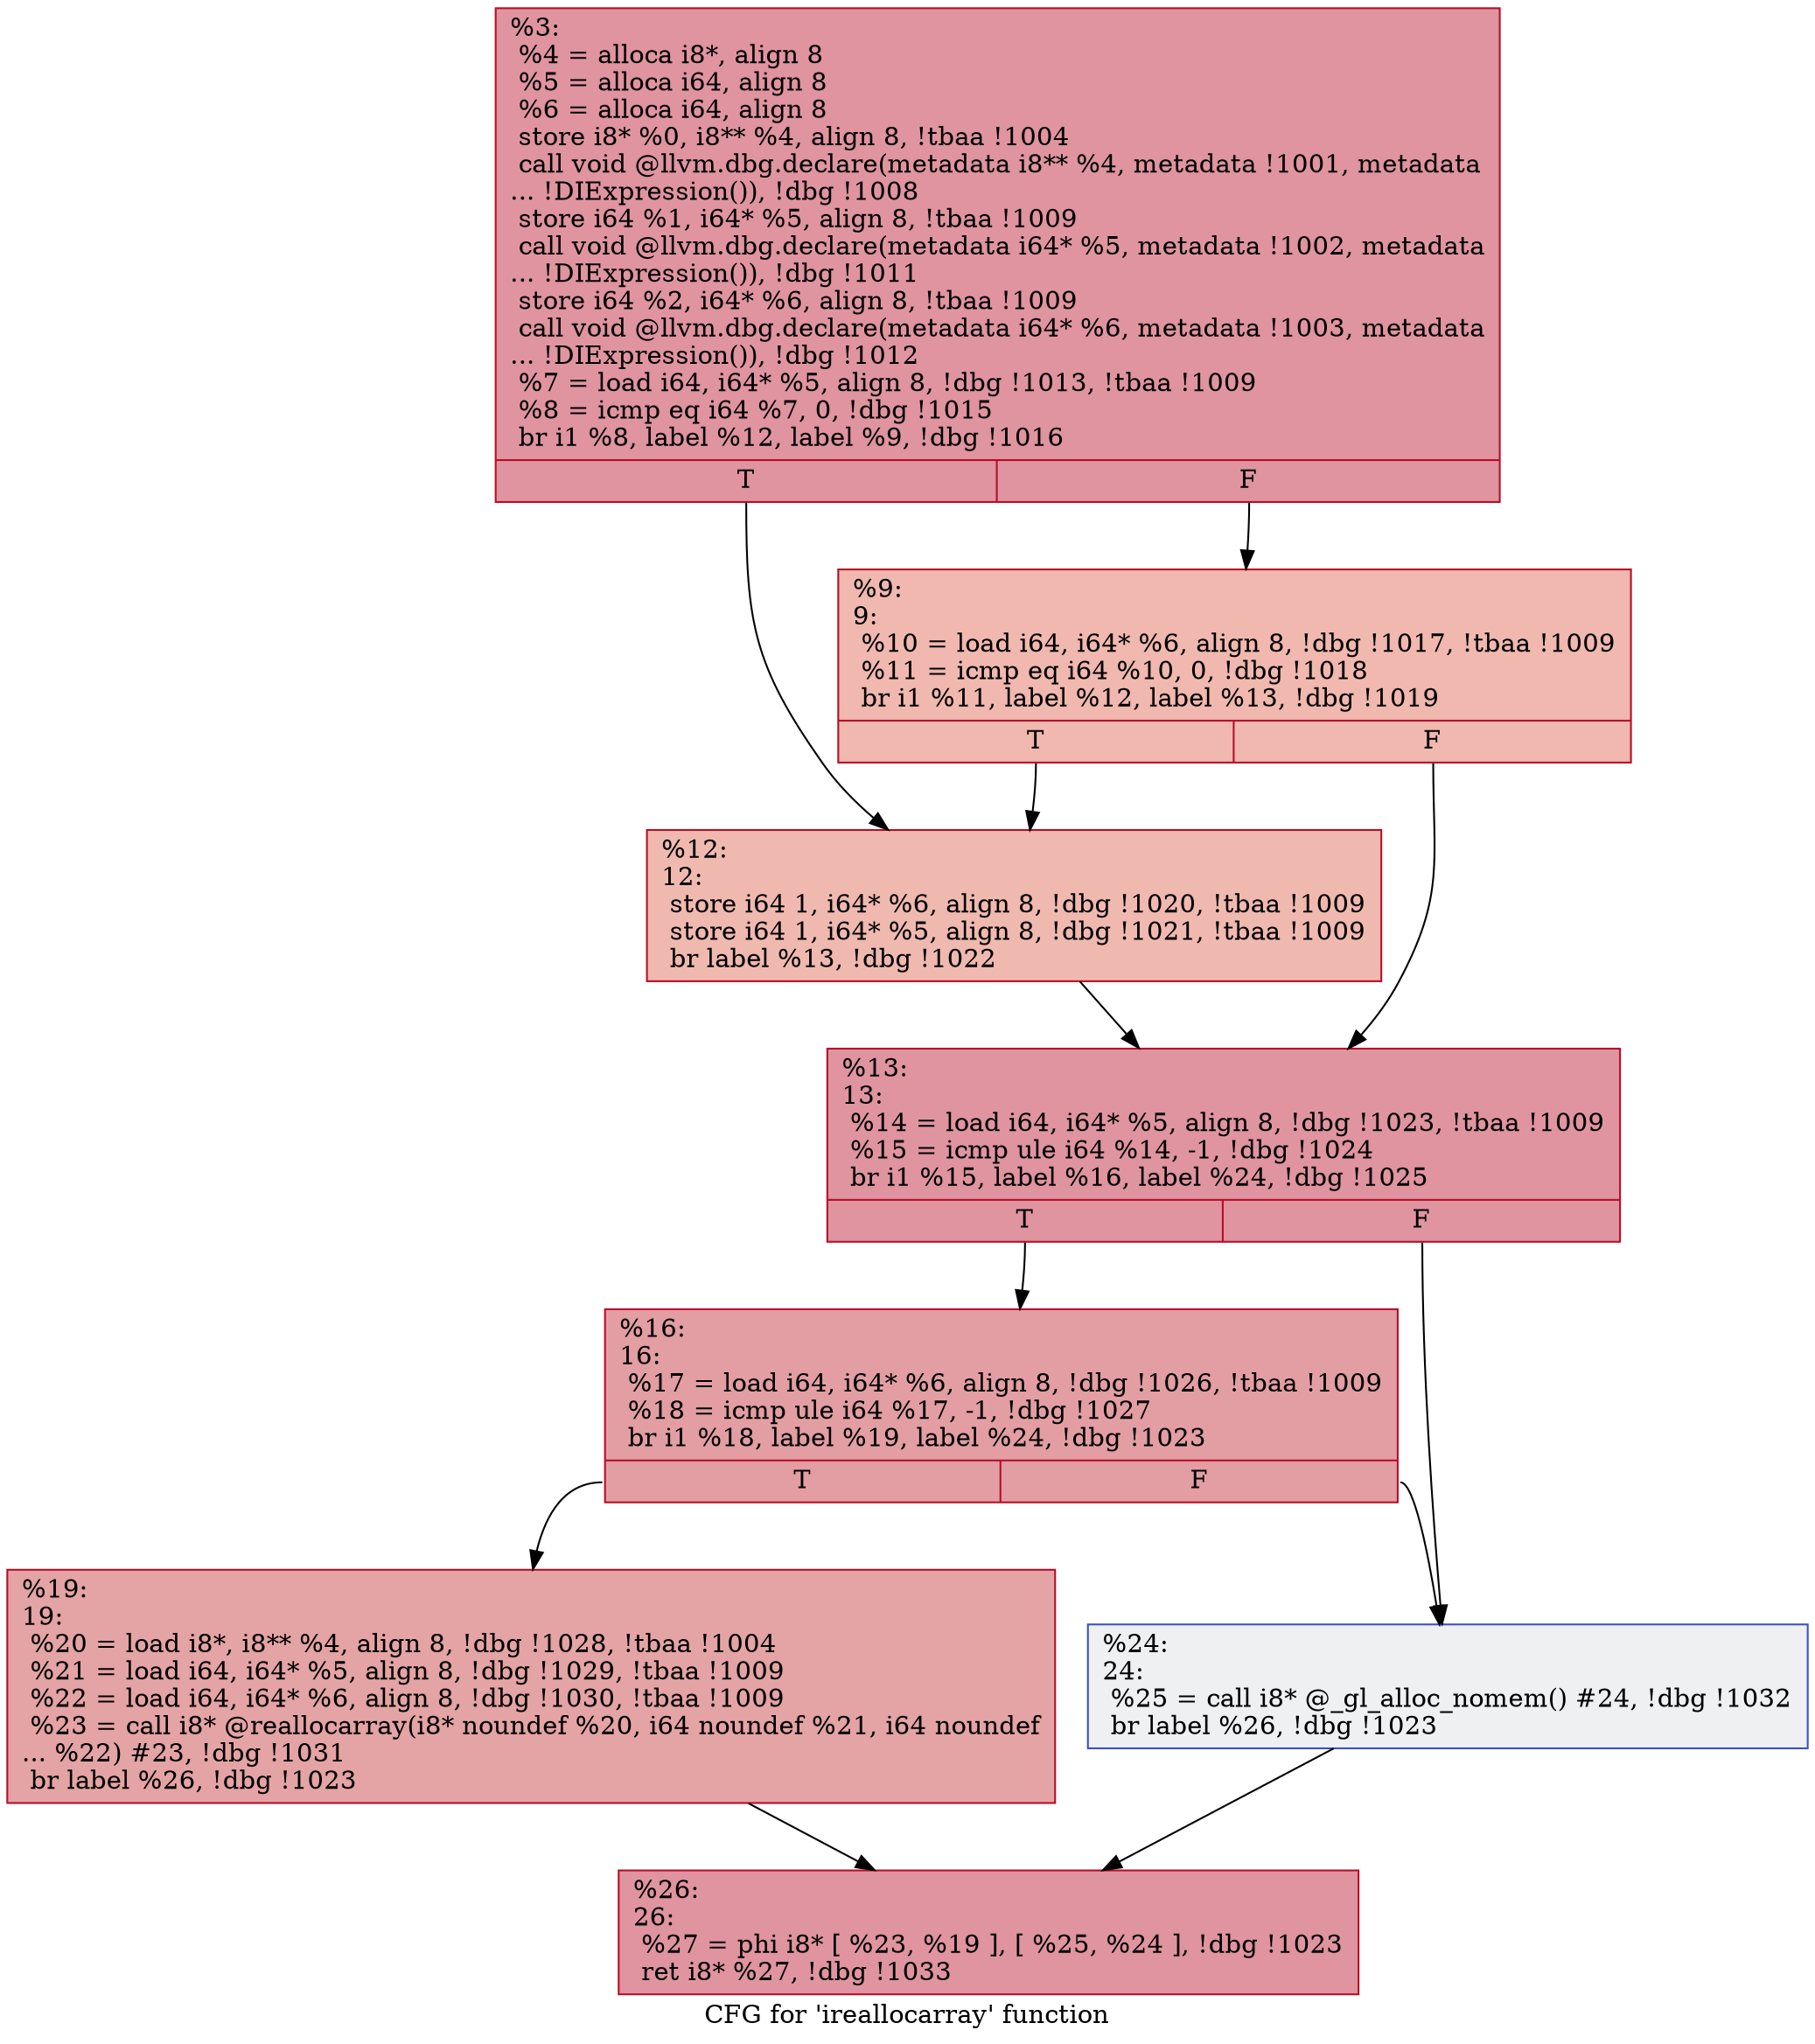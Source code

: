 digraph "CFG for 'ireallocarray' function" {
	label="CFG for 'ireallocarray' function";

	Node0x23bd730 [shape=record,color="#b70d28ff", style=filled, fillcolor="#b70d2870",label="{%3:\l  %4 = alloca i8*, align 8\l  %5 = alloca i64, align 8\l  %6 = alloca i64, align 8\l  store i8* %0, i8** %4, align 8, !tbaa !1004\l  call void @llvm.dbg.declare(metadata i8** %4, metadata !1001, metadata\l... !DIExpression()), !dbg !1008\l  store i64 %1, i64* %5, align 8, !tbaa !1009\l  call void @llvm.dbg.declare(metadata i64* %5, metadata !1002, metadata\l... !DIExpression()), !dbg !1011\l  store i64 %2, i64* %6, align 8, !tbaa !1009\l  call void @llvm.dbg.declare(metadata i64* %6, metadata !1003, metadata\l... !DIExpression()), !dbg !1012\l  %7 = load i64, i64* %5, align 8, !dbg !1013, !tbaa !1009\l  %8 = icmp eq i64 %7, 0, !dbg !1015\l  br i1 %8, label %12, label %9, !dbg !1016\l|{<s0>T|<s1>F}}"];
	Node0x23bd730:s0 -> Node0x23bd7d0;
	Node0x23bd730:s1 -> Node0x23bd780;
	Node0x23bd780 [shape=record,color="#b70d28ff", style=filled, fillcolor="#dc5d4a70",label="{%9:\l9:                                                \l  %10 = load i64, i64* %6, align 8, !dbg !1017, !tbaa !1009\l  %11 = icmp eq i64 %10, 0, !dbg !1018\l  br i1 %11, label %12, label %13, !dbg !1019\l|{<s0>T|<s1>F}}"];
	Node0x23bd780:s0 -> Node0x23bd7d0;
	Node0x23bd780:s1 -> Node0x23bd820;
	Node0x23bd7d0 [shape=record,color="#b70d28ff", style=filled, fillcolor="#de614d70",label="{%12:\l12:                                               \l  store i64 1, i64* %6, align 8, !dbg !1020, !tbaa !1009\l  store i64 1, i64* %5, align 8, !dbg !1021, !tbaa !1009\l  br label %13, !dbg !1022\l}"];
	Node0x23bd7d0 -> Node0x23bd820;
	Node0x23bd820 [shape=record,color="#b70d28ff", style=filled, fillcolor="#b70d2870",label="{%13:\l13:                                               \l  %14 = load i64, i64* %5, align 8, !dbg !1023, !tbaa !1009\l  %15 = icmp ule i64 %14, -1, !dbg !1024\l  br i1 %15, label %16, label %24, !dbg !1025\l|{<s0>T|<s1>F}}"];
	Node0x23bd820:s0 -> Node0x23bd870;
	Node0x23bd820:s1 -> Node0x23bd910;
	Node0x23bd870 [shape=record,color="#b70d28ff", style=filled, fillcolor="#be242e70",label="{%16:\l16:                                               \l  %17 = load i64, i64* %6, align 8, !dbg !1026, !tbaa !1009\l  %18 = icmp ule i64 %17, -1, !dbg !1027\l  br i1 %18, label %19, label %24, !dbg !1023\l|{<s0>T|<s1>F}}"];
	Node0x23bd870:s0 -> Node0x23bd8c0;
	Node0x23bd870:s1 -> Node0x23bd910;
	Node0x23bd8c0 [shape=record,color="#b70d28ff", style=filled, fillcolor="#c32e3170",label="{%19:\l19:                                               \l  %20 = load i8*, i8** %4, align 8, !dbg !1028, !tbaa !1004\l  %21 = load i64, i64* %5, align 8, !dbg !1029, !tbaa !1009\l  %22 = load i64, i64* %6, align 8, !dbg !1030, !tbaa !1009\l  %23 = call i8* @reallocarray(i8* noundef %20, i64 noundef %21, i64 noundef\l... %22) #23, !dbg !1031\l  br label %26, !dbg !1023\l}"];
	Node0x23bd8c0 -> Node0x23bd960;
	Node0x23bd910 [shape=record,color="#3d50c3ff", style=filled, fillcolor="#d9dce170",label="{%24:\l24:                                               \l  %25 = call i8* @_gl_alloc_nomem() #24, !dbg !1032\l  br label %26, !dbg !1023\l}"];
	Node0x23bd910 -> Node0x23bd960;
	Node0x23bd960 [shape=record,color="#b70d28ff", style=filled, fillcolor="#b70d2870",label="{%26:\l26:                                               \l  %27 = phi i8* [ %23, %19 ], [ %25, %24 ], !dbg !1023\l  ret i8* %27, !dbg !1033\l}"];
}
